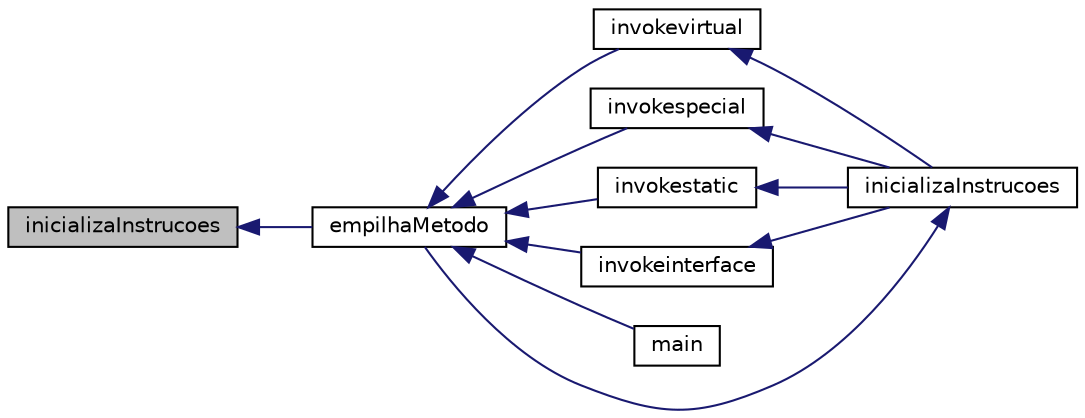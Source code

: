 digraph "inicializaInstrucoes"
{
 // INTERACTIVE_SVG=YES
  edge [fontname="Helvetica",fontsize="10",labelfontname="Helvetica",labelfontsize="10"];
  node [fontname="Helvetica",fontsize="10",shape=record];
  rankdir="LR";
  Node1907 [label="inicializaInstrucoes",height=0.2,width=0.4,color="black", fillcolor="grey75", style="filled", fontcolor="black"];
  Node1907 -> Node1908 [dir="back",color="midnightblue",fontsize="10",style="solid",fontname="Helvetica"];
  Node1908 [label="empilhaMetodo",height=0.2,width=0.4,color="black", fillcolor="white", style="filled",URL="$metodo_8h.html#a68acc5b3f2238f62b7d0ee50964183c1"];
  Node1908 -> Node1909 [dir="back",color="midnightblue",fontsize="10",style="solid",fontname="Helvetica"];
  Node1909 [label="invokevirtual",height=0.2,width=0.4,color="black", fillcolor="white", style="filled",URL="$instrucao_8h.html#a78801a57dd7317b58754d741e22607a7"];
  Node1909 -> Node1910 [dir="back",color="midnightblue",fontsize="10",style="solid",fontname="Helvetica"];
  Node1910 [label="inicializaInstrucoes",height=0.2,width=0.4,color="black", fillcolor="white", style="filled",URL="$instrucao_8h.html#a308f4b87fb42ab5a62790c0127003ebe"];
  Node1910 -> Node1908 [dir="back",color="midnightblue",fontsize="10",style="solid",fontname="Helvetica"];
  Node1908 -> Node1911 [dir="back",color="midnightblue",fontsize="10",style="solid",fontname="Helvetica"];
  Node1911 [label="invokespecial",height=0.2,width=0.4,color="black", fillcolor="white", style="filled",URL="$instrucao_8h.html#aea396d65920fd2046b81c2b5742f8fc2"];
  Node1911 -> Node1910 [dir="back",color="midnightblue",fontsize="10",style="solid",fontname="Helvetica"];
  Node1908 -> Node1912 [dir="back",color="midnightblue",fontsize="10",style="solid",fontname="Helvetica"];
  Node1912 [label="invokestatic",height=0.2,width=0.4,color="black", fillcolor="white", style="filled",URL="$instrucao_8h.html#a99b74fdcaa5d59615718fc49f4cb1bf2"];
  Node1912 -> Node1910 [dir="back",color="midnightblue",fontsize="10",style="solid",fontname="Helvetica"];
  Node1908 -> Node1913 [dir="back",color="midnightblue",fontsize="10",style="solid",fontname="Helvetica"];
  Node1913 [label="invokeinterface",height=0.2,width=0.4,color="black", fillcolor="white", style="filled",URL="$instrucao_8h.html#a04465c61aa4c123ce79dc562244e7af8"];
  Node1913 -> Node1910 [dir="back",color="midnightblue",fontsize="10",style="solid",fontname="Helvetica"];
  Node1908 -> Node1914 [dir="back",color="midnightblue",fontsize="10",style="solid",fontname="Helvetica"];
  Node1914 [label="main",height=0.2,width=0.4,color="black", fillcolor="white", style="filled",URL="$main_8c.html#a0ddf1224851353fc92bfbff6f499fa97"];
}
